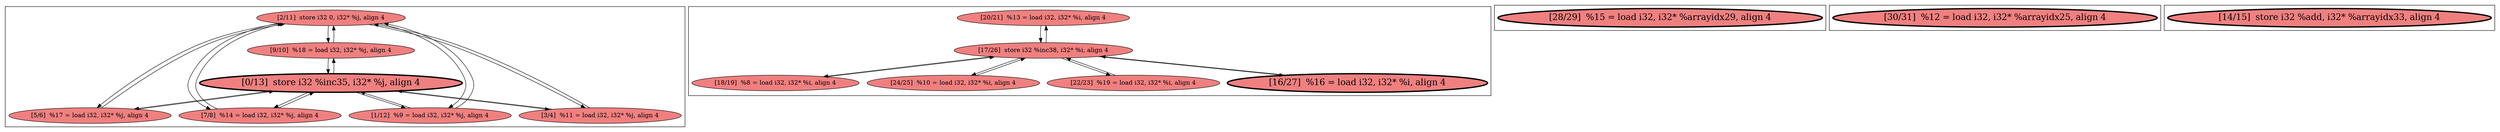 
digraph G {



node287->node289 [ ]
node289->node287 [ ]
node287->node284 [ ]
node287->node285 [ ]
node288->node287 [ ]
node284->node286 [ ]
node286->node284 [ ]
node286->node290 [ ]
node290->node286 [ ]
node294->node297 [ ]
node287->node288 [ ]
node297->node294 [ ]
node293->node297 [ ]
node297->node293 [ ]
node287->node290 [ ]
node289->node286 [ ]
node297->node296 [ ]
node285->node287 [ ]
node297->node295 [ ]
node290->node287 [ ]
node292->node297 [ ]
node288->node286 [ ]
node286->node289 [ ]
node286->node285 [ ]
node296->node297 [ ]
node284->node287 [ ]
node285->node286 [ ]
node297->node292 [ ]
node286->node288 [ ]
node295->node297 [ ]


subgraph cluster4 {


node299 [penwidth=3.0,fontsize=20,fillcolor=lightcoral,label="[28/29]  %15 = load i32, i32* %arrayidx29, align 4",shape=ellipse,style=filled ]



}

subgraph cluster3 {


node298 [penwidth=3.0,fontsize=20,fillcolor=lightcoral,label="[30/31]  %12 = load i32, i32* %arrayidx25, align 4",shape=ellipse,style=filled ]



}

subgraph cluster2 {


node297 [fillcolor=lightcoral,label="[17/26]  store i32 %inc38, i32* %i, align 4",shape=ellipse,style=filled ]
node296 [penwidth=3.0,fontsize=20,fillcolor=lightcoral,label="[16/27]  %16 = load i32, i32* %i, align 4",shape=ellipse,style=filled ]
node294 [fillcolor=lightcoral,label="[20/21]  %13 = load i32, i32* %i, align 4",shape=ellipse,style=filled ]
node292 [fillcolor=lightcoral,label="[24/25]  %10 = load i32, i32* %i, align 4",shape=ellipse,style=filled ]
node295 [fillcolor=lightcoral,label="[18/19]  %8 = load i32, i32* %i, align 4",shape=ellipse,style=filled ]
node293 [fillcolor=lightcoral,label="[22/23]  %19 = load i32, i32* %i, align 4",shape=ellipse,style=filled ]



}

subgraph cluster0 {


node290 [fillcolor=lightcoral,label="[7/8]  %14 = load i32, i32* %j, align 4",shape=ellipse,style=filled ]
node285 [fillcolor=lightcoral,label="[3/4]  %11 = load i32, i32* %j, align 4",shape=ellipse,style=filled ]
node284 [fillcolor=lightcoral,label="[1/12]  %9 = load i32, i32* %j, align 4",shape=ellipse,style=filled ]
node288 [fillcolor=lightcoral,label="[5/6]  %17 = load i32, i32* %j, align 4",shape=ellipse,style=filled ]
node286 [penwidth=3.0,fontsize=20,fillcolor=lightcoral,label="[0/13]  store i32 %inc35, i32* %j, align 4",shape=ellipse,style=filled ]
node287 [fillcolor=lightcoral,label="[2/11]  store i32 0, i32* %j, align 4",shape=ellipse,style=filled ]
node289 [fillcolor=lightcoral,label="[9/10]  %18 = load i32, i32* %j, align 4",shape=ellipse,style=filled ]



}

subgraph cluster1 {


node291 [penwidth=3.0,fontsize=20,fillcolor=lightcoral,label="[14/15]  store i32 %add, i32* %arrayidx33, align 4",shape=ellipse,style=filled ]



}

}
